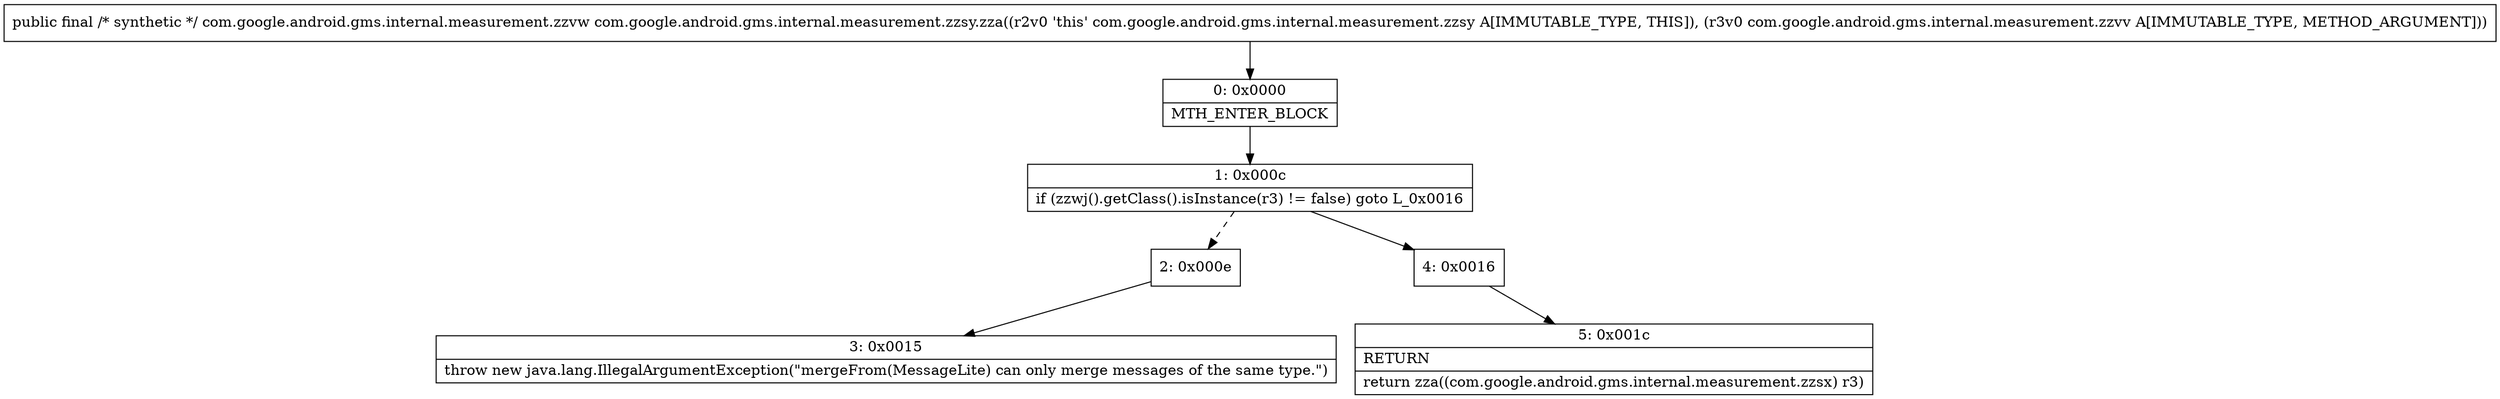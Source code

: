 digraph "CFG forcom.google.android.gms.internal.measurement.zzsy.zza(Lcom\/google\/android\/gms\/internal\/measurement\/zzvv;)Lcom\/google\/android\/gms\/internal\/measurement\/zzvw;" {
Node_0 [shape=record,label="{0\:\ 0x0000|MTH_ENTER_BLOCK\l}"];
Node_1 [shape=record,label="{1\:\ 0x000c|if (zzwj().getClass().isInstance(r3) != false) goto L_0x0016\l}"];
Node_2 [shape=record,label="{2\:\ 0x000e}"];
Node_3 [shape=record,label="{3\:\ 0x0015|throw new java.lang.IllegalArgumentException(\"mergeFrom(MessageLite) can only merge messages of the same type.\")\l}"];
Node_4 [shape=record,label="{4\:\ 0x0016}"];
Node_5 [shape=record,label="{5\:\ 0x001c|RETURN\l|return zza((com.google.android.gms.internal.measurement.zzsx) r3)\l}"];
MethodNode[shape=record,label="{public final \/* synthetic *\/ com.google.android.gms.internal.measurement.zzvw com.google.android.gms.internal.measurement.zzsy.zza((r2v0 'this' com.google.android.gms.internal.measurement.zzsy A[IMMUTABLE_TYPE, THIS]), (r3v0 com.google.android.gms.internal.measurement.zzvv A[IMMUTABLE_TYPE, METHOD_ARGUMENT])) }"];
MethodNode -> Node_0;
Node_0 -> Node_1;
Node_1 -> Node_2[style=dashed];
Node_1 -> Node_4;
Node_2 -> Node_3;
Node_4 -> Node_5;
}


